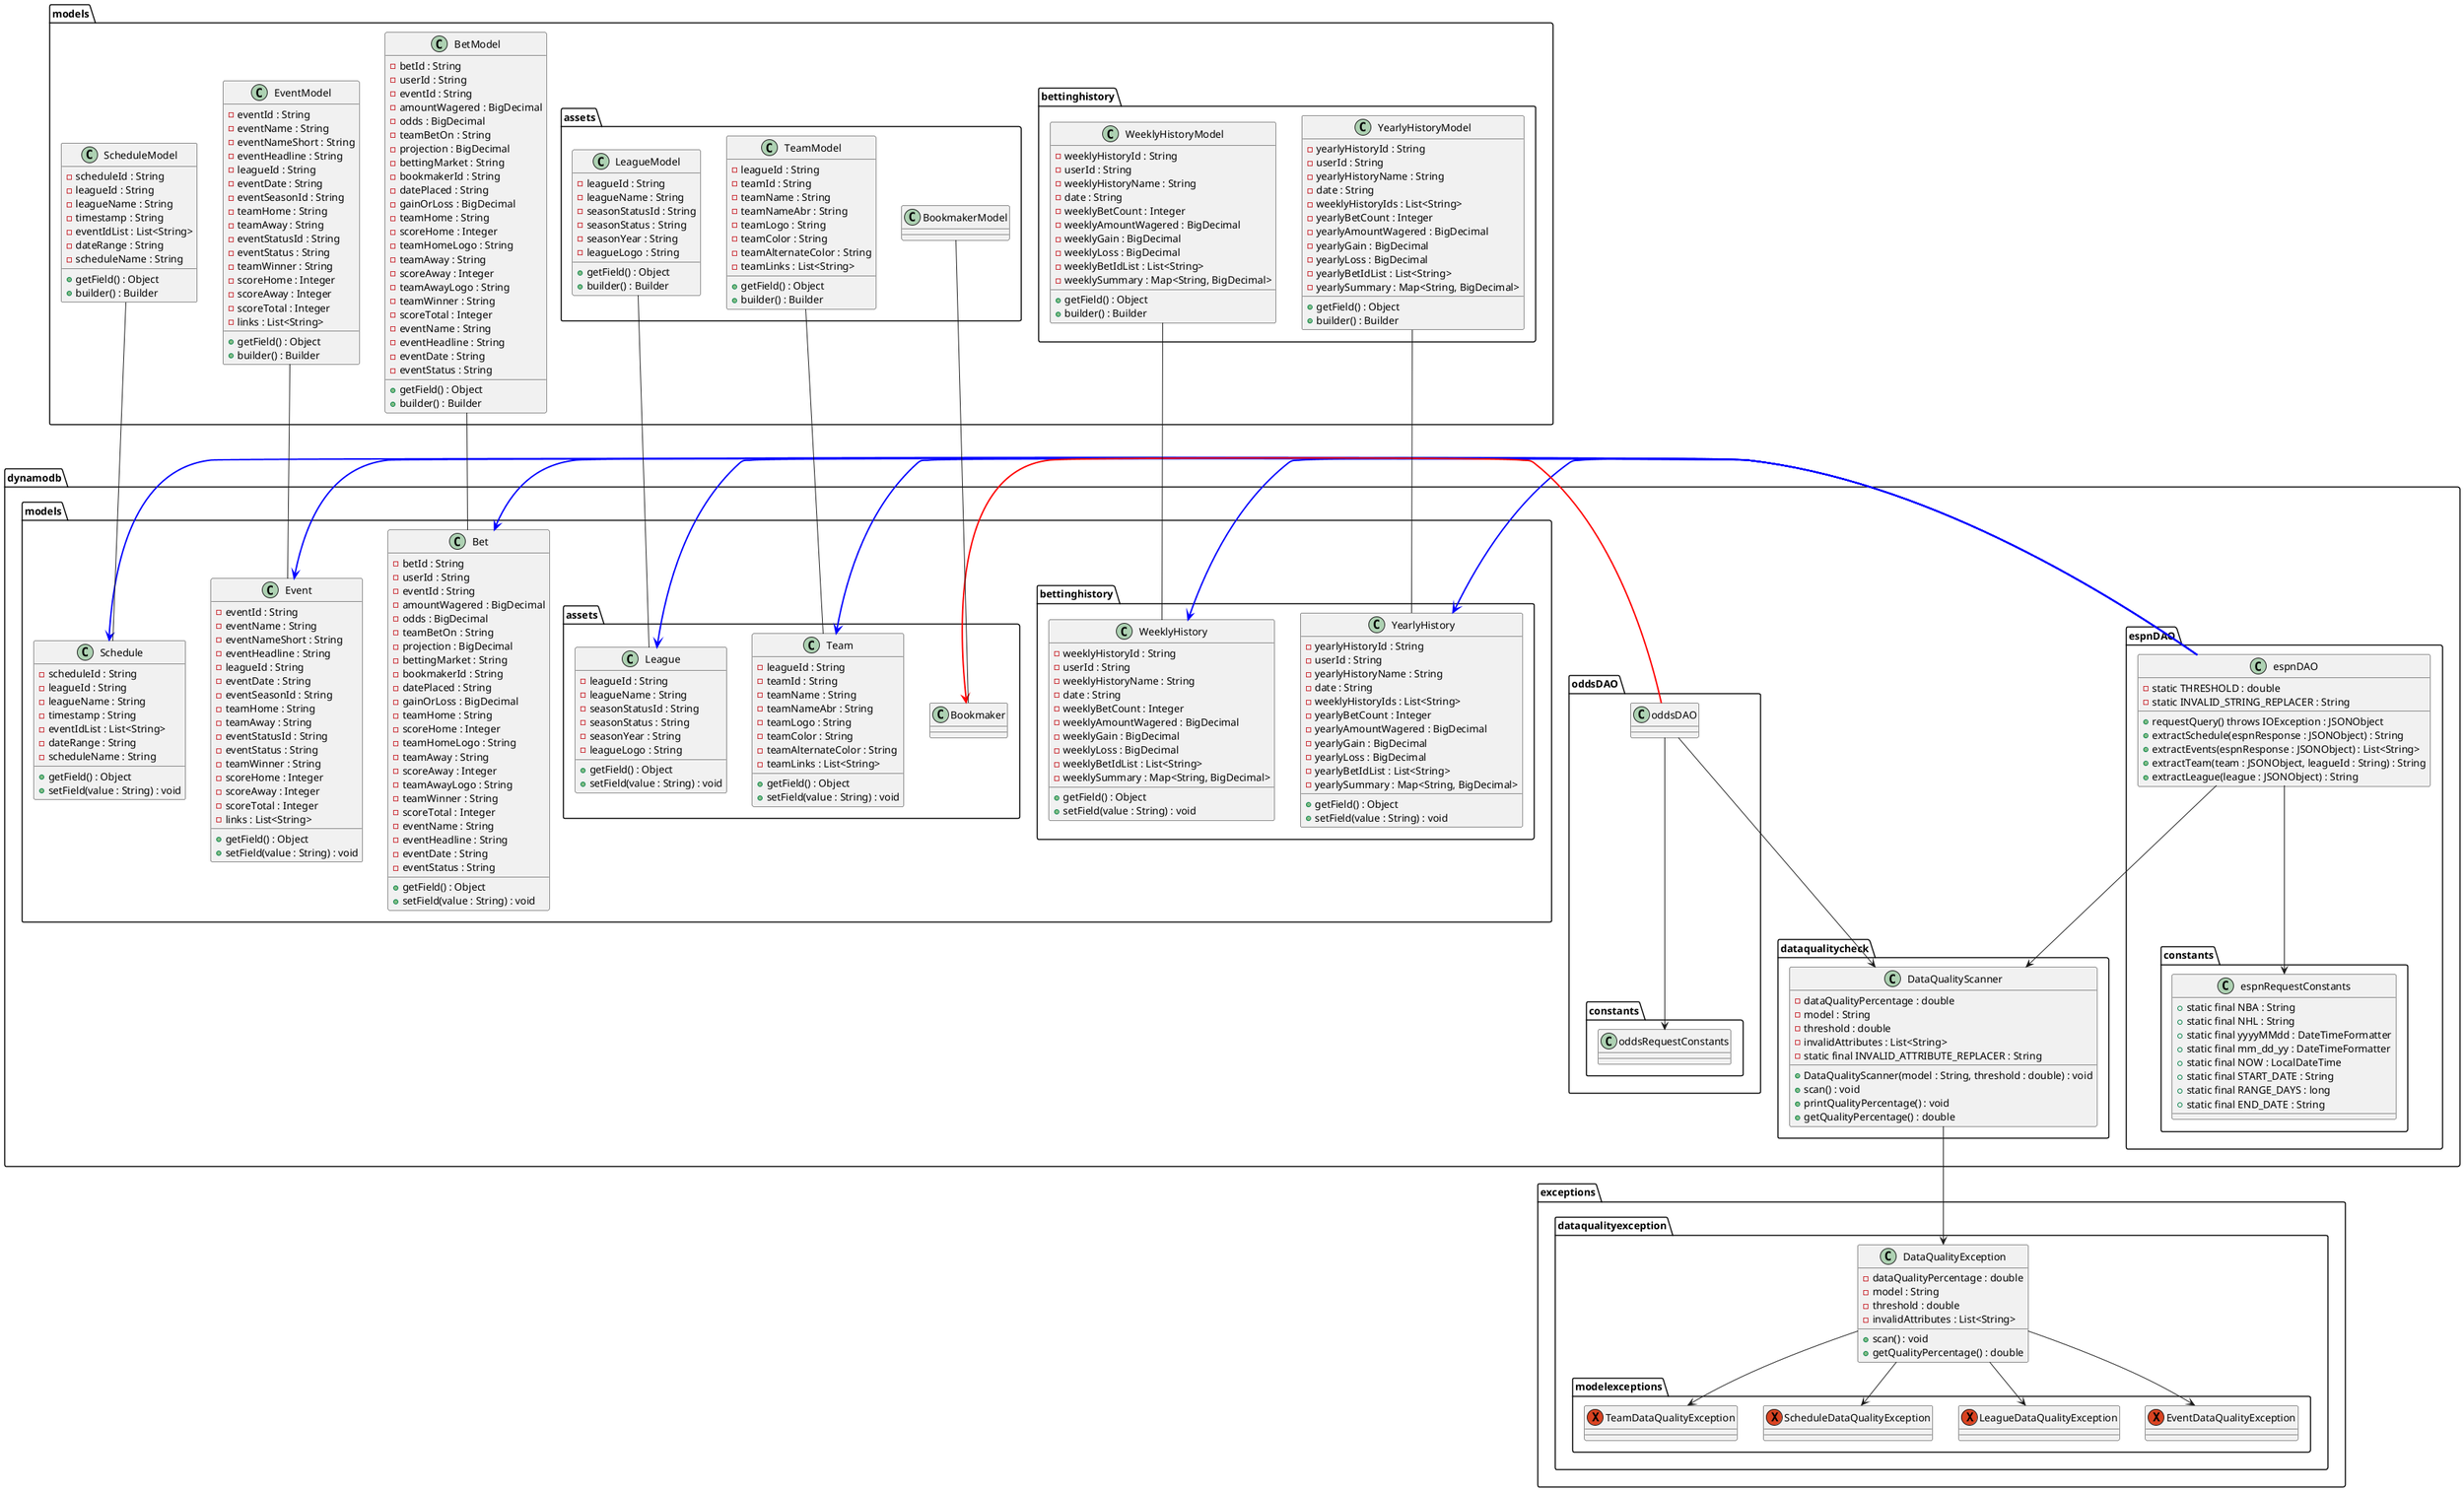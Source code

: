 @startuml
'https://plantuml.com/class-diagram

package dynamodb {

    package dataqualitycheck {
        class DataQualityScanner {
            - dataQualityPercentage : double
            - model : String
            - threshold : double
            - invalidAttributes : List<String>
            - static final INVALID_ATTRIBUTE_REPLACER : String

            + DataQualityScanner(model : String, threshold : double) : void
            + scan() : void
            + printQualityPercentage() : void
            + getQualityPercentage() : double
        }
    }

    package espnDAO {

        class espnDAO {
            - static THRESHOLD : double
            - static INVALID_STRING_REPLACER : String

            + requestQuery() throws IOException : JSONObject
            + extractSchedule(espnResponse : JSONObject) : String
            + extractEvents(espnResponse : JSONObject) : List<String>
            + extractTeam(team : JSONObject, leagueId : String) : String
            + extractLeague(league : JSONObject) : String
        }

        package constants {

            class espnRequestConstants {
                + static final NBA : String
                + static final NHL : String
                + static final yyyyMMdd : DateTimeFormatter
                + static final mm_dd_yy : DateTimeFormatter
                + static final NOW : LocalDateTime
                + static final START_DATE : String
                + static final RANGE_DAYS : long
                + static final END_DATE : String
            }
        }
    }

    package oddsDAO {

        class oddsDAO {

        }

        package constants {

            class oddsRequestConstants {

            }
        }
    }

    package models {
        class Event {
            - eventId : String
            - eventName : String
            - eventNameShort : String
            - eventHeadline : String
            - leagueId : String
            - eventDate : String
            - eventSeasonId : String
            - teamHome : String
            - teamAway : String
            - eventStatusId : String
            - eventStatus : String
            - teamWinner : String
            - scoreHome : Integer
            - scoreAway : Integer
            - scoreTotal : Integer
            - links : List<String>

            + getField() : Object
            + setField(value : String) : void
        }

        class Schedule {
            - scheduleId : String
            - leagueId : String
            - leagueName : String
            - timestamp : String
            - eventIdList : List<String>
            - dateRange : String
            - scheduleName : String

            + getField() : Object
            + setField(value : String) : void
        }

        class Bet {
            - betId : String
            - userId : String
            - eventId : String
            - amountWagered : BigDecimal
            - odds : BigDecimal
            - teamBetOn : String
            - projection : BigDecimal
            - bettingMarket : String
            - bookmakerId : String
            - datePlaced : String
            - gainOrLoss : BigDecimal
            - teamHome : String
            - scoreHome : Integer
            - teamHomeLogo : String
            - teamAway : String
            - scoreAway : Integer
            - teamAwayLogo : String
            - teamWinner : String
            - scoreTotal : Integer
            - eventName : String
            - eventHeadline : String
            - eventDate : String
            - eventStatus : String

            + getField() : Object
            + setField(value : String) : void
        }

        package assets {

            class League {
                - leagueId : String
                - leagueName : String
                - seasonStatusId : String
                - seasonStatus : String
                - seasonYear : String
                - leagueLogo : String

                + getField() : Object
                + setField(value : String) : void
            }

            class Team {
                - leagueId : String
                - teamId : String
                - teamName : String
                - teamNameAbr : String
                - teamLogo : String
                - teamColor : String
                - teamAlternateColor : String
                - teamLinks : List<String>

                + getField() : Object
                + setField(value : String) : void
            }
        }

        package bettinghistory {

            class WeeklyHistory {
                - weeklyHistoryId : String
                - userId : String
                - weeklyHistoryName : String
                - date : String
                - weeklyBetCount : Integer
                - weeklyAmountWagered : BigDecimal
                - weeklyGain : BigDecimal
                - weeklyLoss : BigDecimal
                - weeklyBetIdList : List<String>
                - weeklySummary : Map<String, BigDecimal>

                + getField() : Object
                + setField(value : String) : void
            }

            class YearlyHistory {
                - yearlyHistoryId : String
                - userId : String
                - yearlyHistoryName : String
                - date : String
                - weeklyHistoryIds : List<String>
                - yearlyBetCount : Integer
                - yearlyAmountWagered : BigDecimal
                - yearlyGain : BigDecimal
                - yearlyLoss : BigDecimal
                - yearlyBetIdList : List<String>
                - yearlySummary : Map<String, BigDecimal>

                + getField() : Object
                + setField(value : String) : void
            }
        }
    }
}


package exceptions {

    package dataqualityexception {

        class DataQualityException {
            - dataQualityPercentage : double
            - model : String
            - threshold : double
            - invalidAttributes : List<String>

            + scan() : void
            + getQualityPercentage() : double
        }

        package modelexceptions {
            exception EventDataQualityException {}
            exception LeagueDataQualityException {}
            exception ScheduleDataQualityException {}
            exception TeamDataQualityException {}
        }
    }
}


package models {

    class ScheduleModel {
        - scheduleId : String
        - leagueId : String
        - leagueName : String
        - timestamp : String
        - eventIdList : List<String>
        - dateRange : String
        - scheduleName : String

        + getField() : Object
        + builder() : Builder
    }

    class EventModel {
        - eventId : String
        - eventName : String
        - eventNameShort : String
        - eventHeadline : String
        - leagueId : String
        - eventDate : String
        - eventSeasonId : String
        - teamHome : String
        - teamAway : String
        - eventStatusId : String
        - eventStatus : String
        - teamWinner : String
        - scoreHome : Integer
        - scoreAway : Integer
        - scoreTotal : Integer
        - links : List<String>

        + getField() : Object
        + builder() : Builder
    }

    class BetModel {
        - betId : String
        - userId : String
        - eventId : String
        - amountWagered : BigDecimal
        - odds : BigDecimal
        - teamBetOn : String
        - projection : BigDecimal
        - bettingMarket : String
        - bookmakerId : String
        - datePlaced : String
        - gainOrLoss : BigDecimal
        - teamHome : String
        - scoreHome : Integer
        - teamHomeLogo : String
        - teamAway : String
        - scoreAway : Integer
        - teamAwayLogo : String
        - teamWinner : String
        - scoreTotal : Integer
        - eventName : String
        - eventHeadline : String
        - eventDate : String
        - eventStatus : String

        + getField() : Object
        + builder() : Builder
    }

    package assets {

        class LeagueModel {
            - leagueId : String
            - leagueName : String
            - seasonStatusId : String
            - seasonStatus : String
            - seasonYear : String
            - leagueLogo : String

            + getField() : Object
            + builder() : Builder
        }

        class TeamModel {
            - leagueId : String
            - teamId : String
            - teamName : String
            - teamNameAbr : String
            - teamLogo : String
            - teamColor : String
            - teamAlternateColor : String
            - teamLinks : List<String>

            + getField() : Object
            + builder() : Builder
        }

        class BookmakerModel {

        }
    }

    package bettinghistory {

        class WeeklyHistoryModel {
            - weeklyHistoryId : String
            - userId : String
            - weeklyHistoryName : String
            - date : String
            - weeklyBetCount : Integer
            - weeklyAmountWagered : BigDecimal
            - weeklyGain : BigDecimal
            - weeklyLoss : BigDecimal
            - weeklyBetIdList : List<String>
            - weeklySummary : Map<String, BigDecimal>

            + getField() : Object
            + builder() : Builder
        }

        class YearlyHistoryModel {
            - yearlyHistoryId : String
            - userId : String
            - yearlyHistoryName : String
            - date : String
            - weeklyHistoryIds : List<String>
            - yearlyBetCount : Integer
            - yearlyAmountWagered : BigDecimal
            - yearlyGain : BigDecimal
            - yearlyLoss : BigDecimal
            - yearlyBetIdList : List<String>
            - yearlySummary : Map<String, BigDecimal>

            + getField() : Object
            + builder() : Builder
        }
    }
}

dynamodb.espnDAO.espnDAO --> dynamodb.espnDAO.constants.espnRequestConstants

dynamodb.espnDAO.espnDAO -[#blue,thickness=2]> dynamodb.models.Schedule
dynamodb.espnDAO.espnDAO -[#blue,thickness=2]> dynamodb.models.Event
dynamodb.espnDAO.espnDAO -[#blue,thickness=2]> dynamodb.models.Bet
dynamodb.espnDAO.espnDAO -[#blue,thickness=2]> dynamodb.models.assets.Team
dynamodb.espnDAO.espnDAO -[#blue,thickness=2]> dynamodb.models.assets.League
dynamodb.espnDAO.espnDAO -[#blue,thickness=2]> dynamodb.models.bettinghistory.WeeklyHistory
dynamodb.espnDAO.espnDAO -[#blue,thickness=2]> dynamodb.models.bettinghistory.YearlyHistory

dynamodb.espnDAO.espnDAO --> dynamodb.dataqualitycheck.DataQualityScanner

dynamodb.oddsDAO.oddsDAO --> dynamodb.oddsDAO.constants.oddsRequestConstants

dynamodb.oddsDAO.oddsDAO -[#red,thickness=2]> dynamodb.models.assets.Bookmaker

dynamodb.oddsDAO.oddsDAO --> dynamodb.dataqualitycheck.DataQualityScanner

dynamodb.dataqualitycheck.DataQualityScanner --> exceptions.dataqualityexception.DataQualityException

exceptions.dataqualityexception.DataQualityException --> exceptions.dataqualityexception.modelexceptions.ScheduleDataQualityException
exceptions.dataqualityexception.DataQualityException --> exceptions.dataqualityexception.modelexceptions.EventDataQualityException
exceptions.dataqualityexception.DataQualityException --> exceptions.dataqualityexception.modelexceptions.LeagueDataQualityException
exceptions.dataqualityexception.DataQualityException --> exceptions.dataqualityexception.modelexceptions.TeamDataQualityException

models.ScheduleModel --- dynamodb.models.Schedule
models.EventModel --- dynamodb.models.Event
models.BetModel --- dynamodb.models.Bet
models.assets.LeagueModel --- dynamodb.models.assets.League
models.assets.TeamModel --- dynamodb.models.assets.Team
models.assets.BookmakerModel --- dynamodb.models.assets.Bookmaker
models.bettinghistory.WeeklyHistoryModel --- dynamodb.models.bettinghistory.WeeklyHistory
models.bettinghistory.YearlyHistoryModel --- dynamodb.models.bettinghistory.YearlyHistory

@enduml